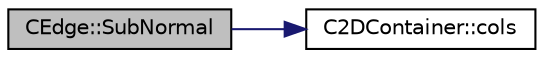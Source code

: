 digraph "CEdge::SubNormal"
{
 // LATEX_PDF_SIZE
  edge [fontname="Helvetica",fontsize="10",labelfontname="Helvetica",labelfontsize="10"];
  node [fontname="Helvetica",fontsize="10",shape=record];
  rankdir="LR";
  Node1 [label="CEdge::SubNormal",height=0.2,width=0.4,color="black", fillcolor="grey75", style="filled", fontcolor="black",tooltip="Subtract a vector to the normal vector of an edge."];
  Node1 -> Node2 [color="midnightblue",fontsize="10",style="solid",fontname="Helvetica"];
  Node2 [label="C2DContainer::cols",height=0.2,width=0.4,color="black", fillcolor="white", style="filled",URL="$classC2DContainer.html#ab6d9161cd08887f034322ebcbc3deb12",tooltip=" "];
}
